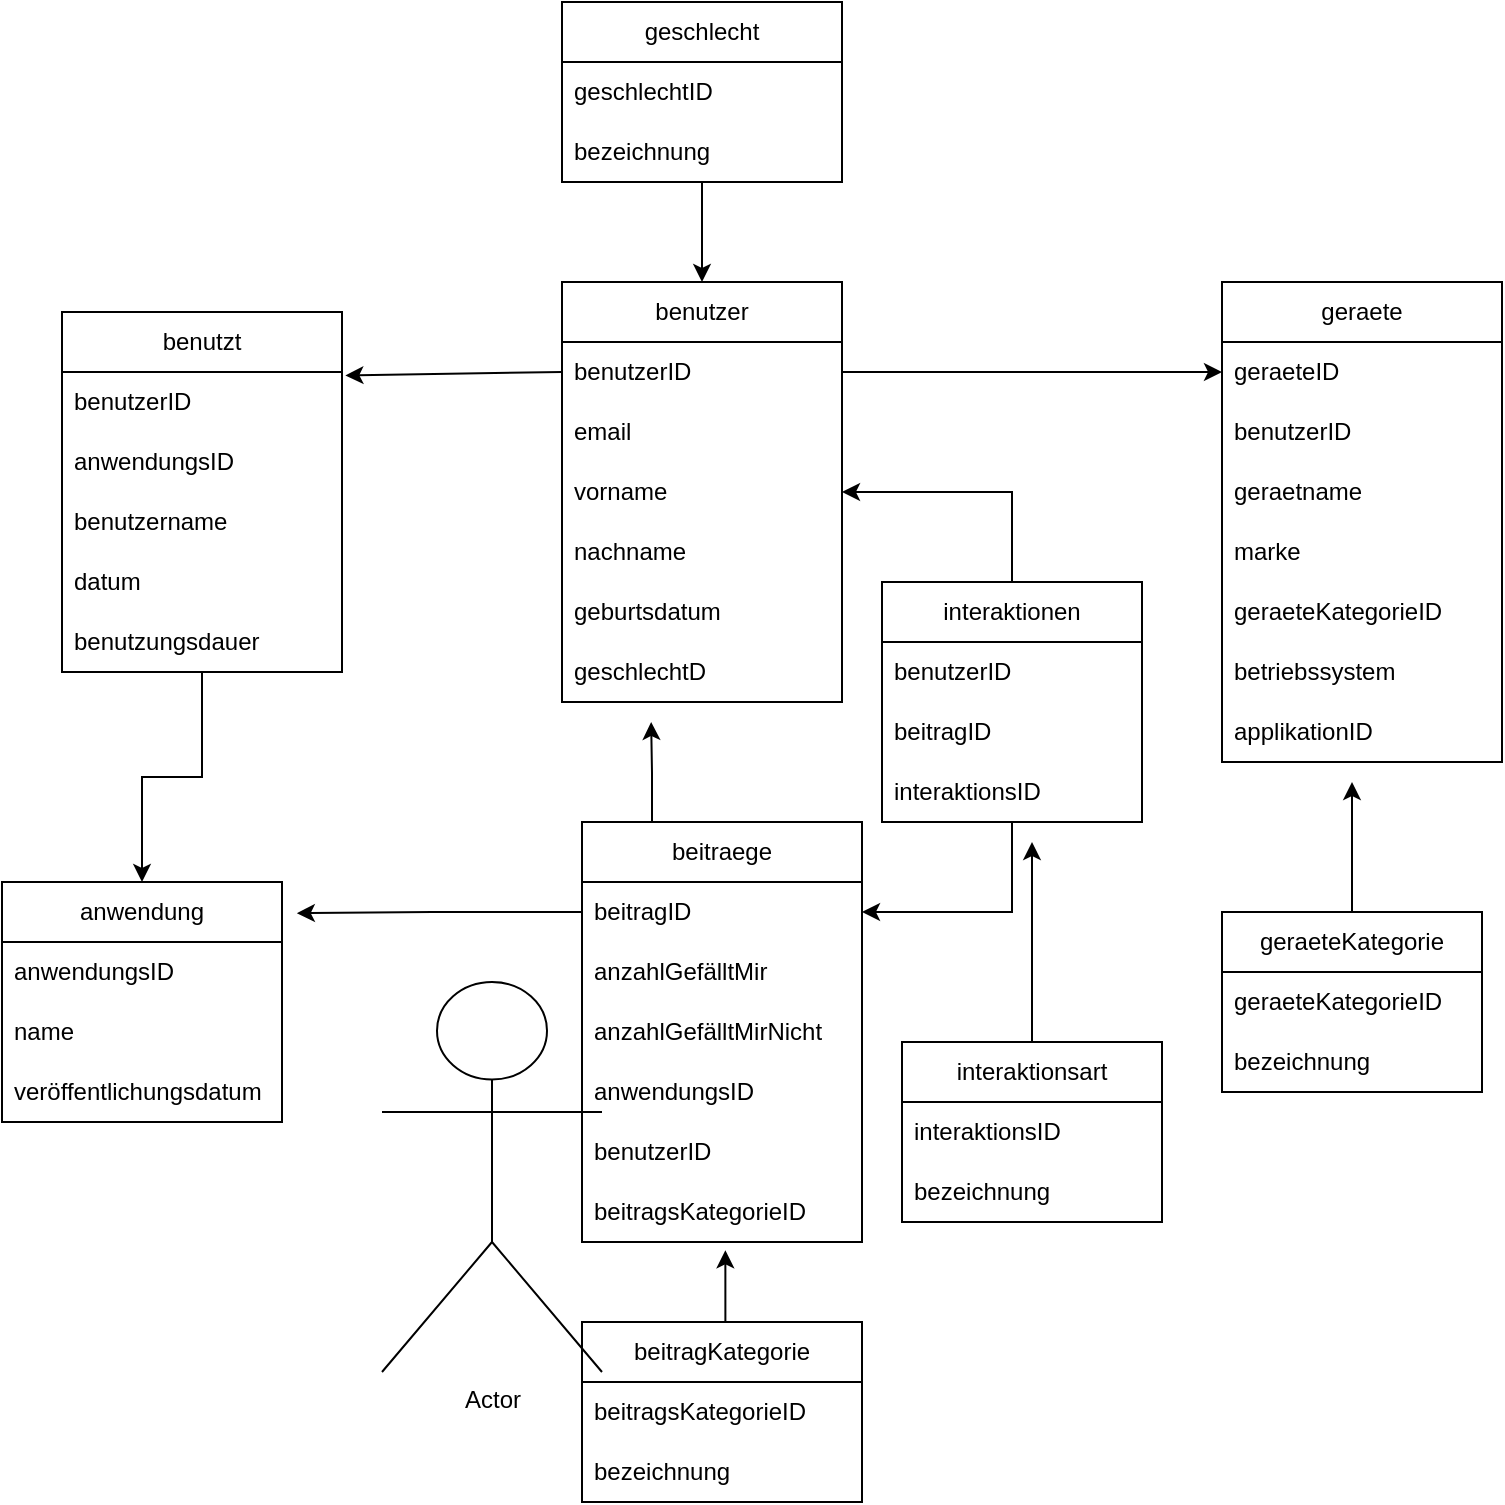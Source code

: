 <mxfile version="22.0.3" type="github">
  <diagram name="Seite-1" id="pGpo4Mplg9-AZ32leIMH">
    <mxGraphModel dx="954" dy="1973" grid="1" gridSize="10" guides="1" tooltips="1" connect="1" arrows="1" fold="1" page="1" pageScale="1" pageWidth="827" pageHeight="1169" math="0" shadow="0">
      <root>
        <mxCell id="0" />
        <mxCell id="1" parent="0" />
        <mxCell id="y74Fso-SBo1mJ85XIeV5-77" style="edgeStyle=orthogonalEdgeStyle;rounded=0;orthogonalLoop=1;jettySize=auto;html=1;entryX=0.5;entryY=0;entryDx=0;entryDy=0;" edge="1" parent="1" source="y74Fso-SBo1mJ85XIeV5-1" target="y74Fso-SBo1mJ85XIeV5-23">
          <mxGeometry relative="1" as="geometry" />
        </mxCell>
        <mxCell id="y74Fso-SBo1mJ85XIeV5-1" value="benutzt" style="swimlane;fontStyle=0;childLayout=stackLayout;horizontal=1;startSize=30;horizontalStack=0;resizeParent=1;resizeParentMax=0;resizeLast=0;collapsible=1;marginBottom=0;whiteSpace=wrap;html=1;" vertex="1" parent="1">
          <mxGeometry x="50" y="85" width="140" height="180" as="geometry" />
        </mxCell>
        <mxCell id="y74Fso-SBo1mJ85XIeV5-2" value="benutzerID&amp;nbsp;" style="text;strokeColor=none;fillColor=none;align=left;verticalAlign=middle;spacingLeft=4;spacingRight=4;overflow=hidden;points=[[0,0.5],[1,0.5]];portConstraint=eastwest;rotatable=0;whiteSpace=wrap;html=1;" vertex="1" parent="y74Fso-SBo1mJ85XIeV5-1">
          <mxGeometry y="30" width="140" height="30" as="geometry" />
        </mxCell>
        <mxCell id="y74Fso-SBo1mJ85XIeV5-3" value="anwendungsID" style="text;strokeColor=none;fillColor=none;align=left;verticalAlign=middle;spacingLeft=4;spacingRight=4;overflow=hidden;points=[[0,0.5],[1,0.5]];portConstraint=eastwest;rotatable=0;whiteSpace=wrap;html=1;" vertex="1" parent="y74Fso-SBo1mJ85XIeV5-1">
          <mxGeometry y="60" width="140" height="30" as="geometry" />
        </mxCell>
        <mxCell id="y74Fso-SBo1mJ85XIeV5-6" value="benutzername" style="text;strokeColor=none;fillColor=none;align=left;verticalAlign=middle;spacingLeft=4;spacingRight=4;overflow=hidden;points=[[0,0.5],[1,0.5]];portConstraint=eastwest;rotatable=0;whiteSpace=wrap;html=1;" vertex="1" parent="y74Fso-SBo1mJ85XIeV5-1">
          <mxGeometry y="90" width="140" height="30" as="geometry" />
        </mxCell>
        <mxCell id="y74Fso-SBo1mJ85XIeV5-7" value="datum" style="text;strokeColor=none;fillColor=none;align=left;verticalAlign=middle;spacingLeft=4;spacingRight=4;overflow=hidden;points=[[0,0.5],[1,0.5]];portConstraint=eastwest;rotatable=0;whiteSpace=wrap;html=1;" vertex="1" parent="y74Fso-SBo1mJ85XIeV5-1">
          <mxGeometry y="120" width="140" height="30" as="geometry" />
        </mxCell>
        <mxCell id="y74Fso-SBo1mJ85XIeV5-9" value="benutzungsdauer" style="text;strokeColor=none;fillColor=none;align=left;verticalAlign=middle;spacingLeft=4;spacingRight=4;overflow=hidden;points=[[0,0.5],[1,0.5]];portConstraint=eastwest;rotatable=0;whiteSpace=wrap;html=1;" vertex="1" parent="y74Fso-SBo1mJ85XIeV5-1">
          <mxGeometry y="150" width="140" height="30" as="geometry" />
        </mxCell>
        <mxCell id="y74Fso-SBo1mJ85XIeV5-10" value="benutzer" style="swimlane;fontStyle=0;childLayout=stackLayout;horizontal=1;startSize=30;horizontalStack=0;resizeParent=1;resizeParentMax=0;resizeLast=0;collapsible=1;marginBottom=0;whiteSpace=wrap;html=1;" vertex="1" parent="1">
          <mxGeometry x="300" y="70" width="140" height="210" as="geometry" />
        </mxCell>
        <mxCell id="y74Fso-SBo1mJ85XIeV5-11" value="benutzerID&amp;nbsp;" style="text;strokeColor=none;fillColor=none;align=left;verticalAlign=middle;spacingLeft=4;spacingRight=4;overflow=hidden;points=[[0,0.5],[1,0.5]];portConstraint=eastwest;rotatable=0;whiteSpace=wrap;html=1;" vertex="1" parent="y74Fso-SBo1mJ85XIeV5-10">
          <mxGeometry y="30" width="140" height="30" as="geometry" />
        </mxCell>
        <mxCell id="y74Fso-SBo1mJ85XIeV5-12" value="email" style="text;strokeColor=none;fillColor=none;align=left;verticalAlign=middle;spacingLeft=4;spacingRight=4;overflow=hidden;points=[[0,0.5],[1,0.5]];portConstraint=eastwest;rotatable=0;whiteSpace=wrap;html=1;" vertex="1" parent="y74Fso-SBo1mJ85XIeV5-10">
          <mxGeometry y="60" width="140" height="30" as="geometry" />
        </mxCell>
        <mxCell id="y74Fso-SBo1mJ85XIeV5-13" value="vorname" style="text;strokeColor=none;fillColor=none;align=left;verticalAlign=middle;spacingLeft=4;spacingRight=4;overflow=hidden;points=[[0,0.5],[1,0.5]];portConstraint=eastwest;rotatable=0;whiteSpace=wrap;html=1;" vertex="1" parent="y74Fso-SBo1mJ85XIeV5-10">
          <mxGeometry y="90" width="140" height="30" as="geometry" />
        </mxCell>
        <mxCell id="y74Fso-SBo1mJ85XIeV5-14" value="nachname" style="text;strokeColor=none;fillColor=none;align=left;verticalAlign=middle;spacingLeft=4;spacingRight=4;overflow=hidden;points=[[0,0.5],[1,0.5]];portConstraint=eastwest;rotatable=0;whiteSpace=wrap;html=1;" vertex="1" parent="y74Fso-SBo1mJ85XIeV5-10">
          <mxGeometry y="120" width="140" height="30" as="geometry" />
        </mxCell>
        <mxCell id="y74Fso-SBo1mJ85XIeV5-15" value="geburtsdatum" style="text;strokeColor=none;fillColor=none;align=left;verticalAlign=middle;spacingLeft=4;spacingRight=4;overflow=hidden;points=[[0,0.5],[1,0.5]];portConstraint=eastwest;rotatable=0;whiteSpace=wrap;html=1;" vertex="1" parent="y74Fso-SBo1mJ85XIeV5-10">
          <mxGeometry y="150" width="140" height="30" as="geometry" />
        </mxCell>
        <mxCell id="y74Fso-SBo1mJ85XIeV5-16" value="geschlechtD" style="text;strokeColor=none;fillColor=none;align=left;verticalAlign=middle;spacingLeft=4;spacingRight=4;overflow=hidden;points=[[0,0.5],[1,0.5]];portConstraint=eastwest;rotatable=0;whiteSpace=wrap;html=1;" vertex="1" parent="y74Fso-SBo1mJ85XIeV5-10">
          <mxGeometry y="180" width="140" height="30" as="geometry" />
        </mxCell>
        <mxCell id="y74Fso-SBo1mJ85XIeV5-72" value="" style="edgeStyle=orthogonalEdgeStyle;rounded=0;orthogonalLoop=1;jettySize=auto;html=1;" edge="1" parent="1" source="y74Fso-SBo1mJ85XIeV5-17">
          <mxGeometry relative="1" as="geometry">
            <mxPoint x="370" y="70" as="targetPoint" />
          </mxGeometry>
        </mxCell>
        <mxCell id="y74Fso-SBo1mJ85XIeV5-17" value="geschlecht" style="swimlane;fontStyle=0;childLayout=stackLayout;horizontal=1;startSize=30;horizontalStack=0;resizeParent=1;resizeParentMax=0;resizeLast=0;collapsible=1;marginBottom=0;whiteSpace=wrap;html=1;" vertex="1" parent="1">
          <mxGeometry x="300" y="-70" width="140" height="90" as="geometry" />
        </mxCell>
        <mxCell id="y74Fso-SBo1mJ85XIeV5-18" value="geschlechtID&amp;nbsp;" style="text;strokeColor=none;fillColor=none;align=left;verticalAlign=middle;spacingLeft=4;spacingRight=4;overflow=hidden;points=[[0,0.5],[1,0.5]];portConstraint=eastwest;rotatable=0;whiteSpace=wrap;html=1;" vertex="1" parent="y74Fso-SBo1mJ85XIeV5-17">
          <mxGeometry y="30" width="140" height="30" as="geometry" />
        </mxCell>
        <mxCell id="y74Fso-SBo1mJ85XIeV5-19" value="bezeichnung" style="text;strokeColor=none;fillColor=none;align=left;verticalAlign=middle;spacingLeft=4;spacingRight=4;overflow=hidden;points=[[0,0.5],[1,0.5]];portConstraint=eastwest;rotatable=0;whiteSpace=wrap;html=1;" vertex="1" parent="y74Fso-SBo1mJ85XIeV5-17">
          <mxGeometry y="60" width="140" height="30" as="geometry" />
        </mxCell>
        <mxCell id="y74Fso-SBo1mJ85XIeV5-23" value="anwendung" style="swimlane;fontStyle=0;childLayout=stackLayout;horizontal=1;startSize=30;horizontalStack=0;resizeParent=1;resizeParentMax=0;resizeLast=0;collapsible=1;marginBottom=0;whiteSpace=wrap;html=1;" vertex="1" parent="1">
          <mxGeometry x="20" y="370" width="140" height="120" as="geometry" />
        </mxCell>
        <mxCell id="y74Fso-SBo1mJ85XIeV5-24" value="anwendungsID" style="text;strokeColor=none;fillColor=none;align=left;verticalAlign=middle;spacingLeft=4;spacingRight=4;overflow=hidden;points=[[0,0.5],[1,0.5]];portConstraint=eastwest;rotatable=0;whiteSpace=wrap;html=1;" vertex="1" parent="y74Fso-SBo1mJ85XIeV5-23">
          <mxGeometry y="30" width="140" height="30" as="geometry" />
        </mxCell>
        <mxCell id="y74Fso-SBo1mJ85XIeV5-25" value="name" style="text;strokeColor=none;fillColor=none;align=left;verticalAlign=middle;spacingLeft=4;spacingRight=4;overflow=hidden;points=[[0,0.5],[1,0.5]];portConstraint=eastwest;rotatable=0;whiteSpace=wrap;html=1;" vertex="1" parent="y74Fso-SBo1mJ85XIeV5-23">
          <mxGeometry y="60" width="140" height="30" as="geometry" />
        </mxCell>
        <mxCell id="y74Fso-SBo1mJ85XIeV5-26" value="veröffentlichungsdatum" style="text;strokeColor=none;fillColor=none;align=left;verticalAlign=middle;spacingLeft=4;spacingRight=4;overflow=hidden;points=[[0,0.5],[1,0.5]];portConstraint=eastwest;rotatable=0;whiteSpace=wrap;html=1;" vertex="1" parent="y74Fso-SBo1mJ85XIeV5-23">
          <mxGeometry y="90" width="140" height="30" as="geometry" />
        </mxCell>
        <mxCell id="y74Fso-SBo1mJ85XIeV5-79" style="edgeStyle=orthogonalEdgeStyle;rounded=0;orthogonalLoop=1;jettySize=auto;html=1;" edge="1" parent="1" source="y74Fso-SBo1mJ85XIeV5-29">
          <mxGeometry relative="1" as="geometry">
            <mxPoint x="695" y="320" as="targetPoint" />
          </mxGeometry>
        </mxCell>
        <mxCell id="y74Fso-SBo1mJ85XIeV5-29" value="geraeteKategorie" style="swimlane;fontStyle=0;childLayout=stackLayout;horizontal=1;startSize=30;horizontalStack=0;resizeParent=1;resizeParentMax=0;resizeLast=0;collapsible=1;marginBottom=0;whiteSpace=wrap;html=1;" vertex="1" parent="1">
          <mxGeometry x="630" y="385" width="130" height="90" as="geometry" />
        </mxCell>
        <mxCell id="y74Fso-SBo1mJ85XIeV5-30" value="geraeteKategorieID" style="text;strokeColor=none;fillColor=none;align=left;verticalAlign=middle;spacingLeft=4;spacingRight=4;overflow=hidden;points=[[0,0.5],[1,0.5]];portConstraint=eastwest;rotatable=0;whiteSpace=wrap;html=1;" vertex="1" parent="y74Fso-SBo1mJ85XIeV5-29">
          <mxGeometry y="30" width="130" height="30" as="geometry" />
        </mxCell>
        <mxCell id="y74Fso-SBo1mJ85XIeV5-31" value="bezeichnung" style="text;strokeColor=none;fillColor=none;align=left;verticalAlign=middle;spacingLeft=4;spacingRight=4;overflow=hidden;points=[[0,0.5],[1,0.5]];portConstraint=eastwest;rotatable=0;whiteSpace=wrap;html=1;" vertex="1" parent="y74Fso-SBo1mJ85XIeV5-29">
          <mxGeometry y="60" width="130" height="30" as="geometry" />
        </mxCell>
        <mxCell id="y74Fso-SBo1mJ85XIeV5-32" value="beitragKategorie" style="swimlane;fontStyle=0;childLayout=stackLayout;horizontal=1;startSize=30;horizontalStack=0;resizeParent=1;resizeParentMax=0;resizeLast=0;collapsible=1;marginBottom=0;whiteSpace=wrap;html=1;" vertex="1" parent="1">
          <mxGeometry x="310" y="590" width="140" height="90" as="geometry" />
        </mxCell>
        <mxCell id="y74Fso-SBo1mJ85XIeV5-33" value="beitragsKategorieID" style="text;strokeColor=none;fillColor=none;align=left;verticalAlign=middle;spacingLeft=4;spacingRight=4;overflow=hidden;points=[[0,0.5],[1,0.5]];portConstraint=eastwest;rotatable=0;whiteSpace=wrap;html=1;" vertex="1" parent="y74Fso-SBo1mJ85XIeV5-32">
          <mxGeometry y="30" width="140" height="30" as="geometry" />
        </mxCell>
        <mxCell id="y74Fso-SBo1mJ85XIeV5-34" value="bezeichnung" style="text;strokeColor=none;fillColor=none;align=left;verticalAlign=middle;spacingLeft=4;spacingRight=4;overflow=hidden;points=[[0,0.5],[1,0.5]];portConstraint=eastwest;rotatable=0;whiteSpace=wrap;html=1;" vertex="1" parent="y74Fso-SBo1mJ85XIeV5-32">
          <mxGeometry y="60" width="140" height="30" as="geometry" />
        </mxCell>
        <mxCell id="y74Fso-SBo1mJ85XIeV5-35" value="geraete" style="swimlane;fontStyle=0;childLayout=stackLayout;horizontal=1;startSize=30;horizontalStack=0;resizeParent=1;resizeParentMax=0;resizeLast=0;collapsible=1;marginBottom=0;whiteSpace=wrap;html=1;" vertex="1" parent="1">
          <mxGeometry x="630" y="70" width="140" height="240" as="geometry" />
        </mxCell>
        <mxCell id="y74Fso-SBo1mJ85XIeV5-42" value="geraeteID" style="text;strokeColor=none;fillColor=none;align=left;verticalAlign=middle;spacingLeft=4;spacingRight=4;overflow=hidden;points=[[0,0.5],[1,0.5]];portConstraint=eastwest;rotatable=0;whiteSpace=wrap;html=1;" vertex="1" parent="y74Fso-SBo1mJ85XIeV5-35">
          <mxGeometry y="30" width="140" height="30" as="geometry" />
        </mxCell>
        <mxCell id="y74Fso-SBo1mJ85XIeV5-36" value="benutzerID&amp;nbsp;" style="text;strokeColor=none;fillColor=none;align=left;verticalAlign=middle;spacingLeft=4;spacingRight=4;overflow=hidden;points=[[0,0.5],[1,0.5]];portConstraint=eastwest;rotatable=0;whiteSpace=wrap;html=1;" vertex="1" parent="y74Fso-SBo1mJ85XIeV5-35">
          <mxGeometry y="60" width="140" height="30" as="geometry" />
        </mxCell>
        <mxCell id="y74Fso-SBo1mJ85XIeV5-37" value="geraetname" style="text;strokeColor=none;fillColor=none;align=left;verticalAlign=middle;spacingLeft=4;spacingRight=4;overflow=hidden;points=[[0,0.5],[1,0.5]];portConstraint=eastwest;rotatable=0;whiteSpace=wrap;html=1;" vertex="1" parent="y74Fso-SBo1mJ85XIeV5-35">
          <mxGeometry y="90" width="140" height="30" as="geometry" />
        </mxCell>
        <mxCell id="y74Fso-SBo1mJ85XIeV5-38" value="marke" style="text;strokeColor=none;fillColor=none;align=left;verticalAlign=middle;spacingLeft=4;spacingRight=4;overflow=hidden;points=[[0,0.5],[1,0.5]];portConstraint=eastwest;rotatable=0;whiteSpace=wrap;html=1;" vertex="1" parent="y74Fso-SBo1mJ85XIeV5-35">
          <mxGeometry y="120" width="140" height="30" as="geometry" />
        </mxCell>
        <mxCell id="y74Fso-SBo1mJ85XIeV5-40" value="geraeteKategorieID" style="text;strokeColor=none;fillColor=none;align=left;verticalAlign=middle;spacingLeft=4;spacingRight=4;overflow=hidden;points=[[0,0.5],[1,0.5]];portConstraint=eastwest;rotatable=0;whiteSpace=wrap;html=1;" vertex="1" parent="y74Fso-SBo1mJ85XIeV5-35">
          <mxGeometry y="150" width="140" height="30" as="geometry" />
        </mxCell>
        <mxCell id="y74Fso-SBo1mJ85XIeV5-41" value="betriebssystem" style="text;strokeColor=none;fillColor=none;align=left;verticalAlign=middle;spacingLeft=4;spacingRight=4;overflow=hidden;points=[[0,0.5],[1,0.5]];portConstraint=eastwest;rotatable=0;whiteSpace=wrap;html=1;" vertex="1" parent="y74Fso-SBo1mJ85XIeV5-35">
          <mxGeometry y="180" width="140" height="30" as="geometry" />
        </mxCell>
        <mxCell id="y74Fso-SBo1mJ85XIeV5-78" value="applikationID" style="text;strokeColor=none;fillColor=none;align=left;verticalAlign=middle;spacingLeft=4;spacingRight=4;overflow=hidden;points=[[0,0.5],[1,0.5]];portConstraint=eastwest;rotatable=0;whiteSpace=wrap;html=1;" vertex="1" parent="y74Fso-SBo1mJ85XIeV5-35">
          <mxGeometry y="210" width="140" height="30" as="geometry" />
        </mxCell>
        <mxCell id="y74Fso-SBo1mJ85XIeV5-68" style="edgeStyle=orthogonalEdgeStyle;rounded=0;orthogonalLoop=1;jettySize=auto;html=1;exitX=0.25;exitY=0;exitDx=0;exitDy=0;" edge="1" parent="1" source="y74Fso-SBo1mJ85XIeV5-43">
          <mxGeometry relative="1" as="geometry">
            <mxPoint x="344.571" y="290" as="targetPoint" />
          </mxGeometry>
        </mxCell>
        <mxCell id="y74Fso-SBo1mJ85XIeV5-43" value="beitraege" style="swimlane;fontStyle=0;childLayout=stackLayout;horizontal=1;startSize=30;horizontalStack=0;resizeParent=1;resizeParentMax=0;resizeLast=0;collapsible=1;marginBottom=0;whiteSpace=wrap;html=1;" vertex="1" parent="1">
          <mxGeometry x="310" y="340" width="140" height="210" as="geometry" />
        </mxCell>
        <mxCell id="y74Fso-SBo1mJ85XIeV5-44" value="beitragID" style="text;strokeColor=none;fillColor=none;align=left;verticalAlign=middle;spacingLeft=4;spacingRight=4;overflow=hidden;points=[[0,0.5],[1,0.5]];portConstraint=eastwest;rotatable=0;whiteSpace=wrap;html=1;" vertex="1" parent="y74Fso-SBo1mJ85XIeV5-43">
          <mxGeometry y="30" width="140" height="30" as="geometry" />
        </mxCell>
        <mxCell id="y74Fso-SBo1mJ85XIeV5-46" value="anzahlGefälltMir" style="text;strokeColor=none;fillColor=none;align=left;verticalAlign=middle;spacingLeft=4;spacingRight=4;overflow=hidden;points=[[0,0.5],[1,0.5]];portConstraint=eastwest;rotatable=0;whiteSpace=wrap;html=1;" vertex="1" parent="y74Fso-SBo1mJ85XIeV5-43">
          <mxGeometry y="60" width="140" height="30" as="geometry" />
        </mxCell>
        <mxCell id="y74Fso-SBo1mJ85XIeV5-47" value="anzahlGefälltMirNicht" style="text;strokeColor=none;fillColor=none;align=left;verticalAlign=middle;spacingLeft=4;spacingRight=4;overflow=hidden;points=[[0,0.5],[1,0.5]];portConstraint=eastwest;rotatable=0;whiteSpace=wrap;html=1;" vertex="1" parent="y74Fso-SBo1mJ85XIeV5-43">
          <mxGeometry y="90" width="140" height="30" as="geometry" />
        </mxCell>
        <mxCell id="y74Fso-SBo1mJ85XIeV5-48" value="anwendungsID" style="text;strokeColor=none;fillColor=none;align=left;verticalAlign=middle;spacingLeft=4;spacingRight=4;overflow=hidden;points=[[0,0.5],[1,0.5]];portConstraint=eastwest;rotatable=0;whiteSpace=wrap;html=1;" vertex="1" parent="y74Fso-SBo1mJ85XIeV5-43">
          <mxGeometry y="120" width="140" height="30" as="geometry" />
        </mxCell>
        <mxCell id="y74Fso-SBo1mJ85XIeV5-45" value="benutzerID&amp;nbsp;" style="text;strokeColor=none;fillColor=none;align=left;verticalAlign=middle;spacingLeft=4;spacingRight=4;overflow=hidden;points=[[0,0.5],[1,0.5]];portConstraint=eastwest;rotatable=0;whiteSpace=wrap;html=1;" vertex="1" parent="y74Fso-SBo1mJ85XIeV5-43">
          <mxGeometry y="150" width="140" height="30" as="geometry" />
        </mxCell>
        <mxCell id="y74Fso-SBo1mJ85XIeV5-49" value="beitragsKategorieID" style="text;strokeColor=none;fillColor=none;align=left;verticalAlign=middle;spacingLeft=4;spacingRight=4;overflow=hidden;points=[[0,0.5],[1,0.5]];portConstraint=eastwest;rotatable=0;whiteSpace=wrap;html=1;" vertex="1" parent="y74Fso-SBo1mJ85XIeV5-43">
          <mxGeometry y="180" width="140" height="30" as="geometry" />
        </mxCell>
        <mxCell id="y74Fso-SBo1mJ85XIeV5-73" style="edgeStyle=orthogonalEdgeStyle;rounded=0;orthogonalLoop=1;jettySize=auto;html=1;entryX=1;entryY=0.5;entryDx=0;entryDy=0;" edge="1" parent="1" source="y74Fso-SBo1mJ85XIeV5-50" target="y74Fso-SBo1mJ85XIeV5-13">
          <mxGeometry relative="1" as="geometry" />
        </mxCell>
        <mxCell id="y74Fso-SBo1mJ85XIeV5-87" style="edgeStyle=orthogonalEdgeStyle;rounded=0;orthogonalLoop=1;jettySize=auto;html=1;entryX=1;entryY=0.5;entryDx=0;entryDy=0;" edge="1" parent="1" source="y74Fso-SBo1mJ85XIeV5-50" target="y74Fso-SBo1mJ85XIeV5-44">
          <mxGeometry relative="1" as="geometry" />
        </mxCell>
        <mxCell id="y74Fso-SBo1mJ85XIeV5-50" value="interaktionen" style="swimlane;fontStyle=0;childLayout=stackLayout;horizontal=1;startSize=30;horizontalStack=0;resizeParent=1;resizeParentMax=0;resizeLast=0;collapsible=1;marginBottom=0;whiteSpace=wrap;html=1;" vertex="1" parent="1">
          <mxGeometry x="460" y="220" width="130" height="120" as="geometry" />
        </mxCell>
        <mxCell id="y74Fso-SBo1mJ85XIeV5-51" value="benutzerID" style="text;strokeColor=none;fillColor=none;align=left;verticalAlign=middle;spacingLeft=4;spacingRight=4;overflow=hidden;points=[[0,0.5],[1,0.5]];portConstraint=eastwest;rotatable=0;whiteSpace=wrap;html=1;" vertex="1" parent="y74Fso-SBo1mJ85XIeV5-50">
          <mxGeometry y="30" width="130" height="30" as="geometry" />
        </mxCell>
        <mxCell id="y74Fso-SBo1mJ85XIeV5-52" value="beitragID" style="text;strokeColor=none;fillColor=none;align=left;verticalAlign=middle;spacingLeft=4;spacingRight=4;overflow=hidden;points=[[0,0.5],[1,0.5]];portConstraint=eastwest;rotatable=0;whiteSpace=wrap;html=1;" vertex="1" parent="y74Fso-SBo1mJ85XIeV5-50">
          <mxGeometry y="60" width="130" height="30" as="geometry" />
        </mxCell>
        <mxCell id="y74Fso-SBo1mJ85XIeV5-80" value="interaktionsID" style="text;strokeColor=none;fillColor=none;align=left;verticalAlign=middle;spacingLeft=4;spacingRight=4;overflow=hidden;points=[[0,0.5],[1,0.5]];portConstraint=eastwest;rotatable=0;whiteSpace=wrap;html=1;" vertex="1" parent="y74Fso-SBo1mJ85XIeV5-50">
          <mxGeometry y="90" width="130" height="30" as="geometry" />
        </mxCell>
        <mxCell id="y74Fso-SBo1mJ85XIeV5-56" style="rounded=0;orthogonalLoop=1;jettySize=auto;html=1;exitX=0;exitY=0.5;exitDx=0;exitDy=0;entryX=1.012;entryY=0.057;entryDx=0;entryDy=0;entryPerimeter=0;" edge="1" parent="1" source="y74Fso-SBo1mJ85XIeV5-11" target="y74Fso-SBo1mJ85XIeV5-2">
          <mxGeometry relative="1" as="geometry" />
        </mxCell>
        <mxCell id="y74Fso-SBo1mJ85XIeV5-57" style="edgeStyle=orthogonalEdgeStyle;rounded=0;orthogonalLoop=1;jettySize=auto;html=1;exitX=1;exitY=0.5;exitDx=0;exitDy=0;entryX=0;entryY=0.5;entryDx=0;entryDy=0;" edge="1" parent="1" source="y74Fso-SBo1mJ85XIeV5-11" target="y74Fso-SBo1mJ85XIeV5-42">
          <mxGeometry relative="1" as="geometry" />
        </mxCell>
        <mxCell id="y74Fso-SBo1mJ85XIeV5-70" style="edgeStyle=orthogonalEdgeStyle;rounded=0;orthogonalLoop=1;jettySize=auto;html=1;entryX=1.053;entryY=0.13;entryDx=0;entryDy=0;entryPerimeter=0;" edge="1" parent="1" source="y74Fso-SBo1mJ85XIeV5-44" target="y74Fso-SBo1mJ85XIeV5-23">
          <mxGeometry relative="1" as="geometry" />
        </mxCell>
        <mxCell id="y74Fso-SBo1mJ85XIeV5-75" style="edgeStyle=orthogonalEdgeStyle;rounded=0;orthogonalLoop=1;jettySize=auto;html=1;exitX=0.5;exitY=0;exitDx=0;exitDy=0;entryX=0.512;entryY=1.138;entryDx=0;entryDy=0;entryPerimeter=0;" edge="1" parent="1" source="y74Fso-SBo1mJ85XIeV5-32" target="y74Fso-SBo1mJ85XIeV5-49">
          <mxGeometry relative="1" as="geometry" />
        </mxCell>
        <mxCell id="y74Fso-SBo1mJ85XIeV5-88" style="edgeStyle=orthogonalEdgeStyle;rounded=0;orthogonalLoop=1;jettySize=auto;html=1;" edge="1" parent="1" source="y74Fso-SBo1mJ85XIeV5-81">
          <mxGeometry relative="1" as="geometry">
            <mxPoint x="535" y="350" as="targetPoint" />
          </mxGeometry>
        </mxCell>
        <mxCell id="y74Fso-SBo1mJ85XIeV5-81" value="interaktionsart" style="swimlane;fontStyle=0;childLayout=stackLayout;horizontal=1;startSize=30;horizontalStack=0;resizeParent=1;resizeParentMax=0;resizeLast=0;collapsible=1;marginBottom=0;whiteSpace=wrap;html=1;" vertex="1" parent="1">
          <mxGeometry x="470" y="450" width="130" height="90" as="geometry" />
        </mxCell>
        <mxCell id="y74Fso-SBo1mJ85XIeV5-83" value="interaktionsID" style="text;strokeColor=none;fillColor=none;align=left;verticalAlign=middle;spacingLeft=4;spacingRight=4;overflow=hidden;points=[[0,0.5],[1,0.5]];portConstraint=eastwest;rotatable=0;whiteSpace=wrap;html=1;" vertex="1" parent="y74Fso-SBo1mJ85XIeV5-81">
          <mxGeometry y="30" width="130" height="30" as="geometry" />
        </mxCell>
        <mxCell id="y74Fso-SBo1mJ85XIeV5-85" value="bezeichnung" style="text;strokeColor=none;fillColor=none;align=left;verticalAlign=middle;spacingLeft=4;spacingRight=4;overflow=hidden;points=[[0,0.5],[1,0.5]];portConstraint=eastwest;rotatable=0;whiteSpace=wrap;html=1;" vertex="1" parent="y74Fso-SBo1mJ85XIeV5-81">
          <mxGeometry y="60" width="130" height="30" as="geometry" />
        </mxCell>
        <mxCell id="y74Fso-SBo1mJ85XIeV5-86" value="Actor" style="shape=umlActor;verticalLabelPosition=bottom;verticalAlign=top;html=1;outlineConnect=0;" vertex="1" parent="1">
          <mxGeometry x="210" y="420" width="110" height="195" as="geometry" />
        </mxCell>
      </root>
    </mxGraphModel>
  </diagram>
</mxfile>
